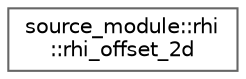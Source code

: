 digraph "类继承关系图"
{
 // LATEX_PDF_SIZE
  bgcolor="transparent";
  edge [fontname=Helvetica,fontsize=10,labelfontname=Helvetica,labelfontsize=10];
  node [fontname=Helvetica,fontsize=10,shape=box,height=0.2,width=0.4];
  rankdir="LR";
  Node0 [id="Node000000",label="source_module::rhi\l::rhi_offset_2d",height=0.2,width=0.4,color="grey40", fillcolor="white", style="filled",URL="$structsource__module_1_1rhi_1_1rhi__offset__2d.html",tooltip=" "];
}
